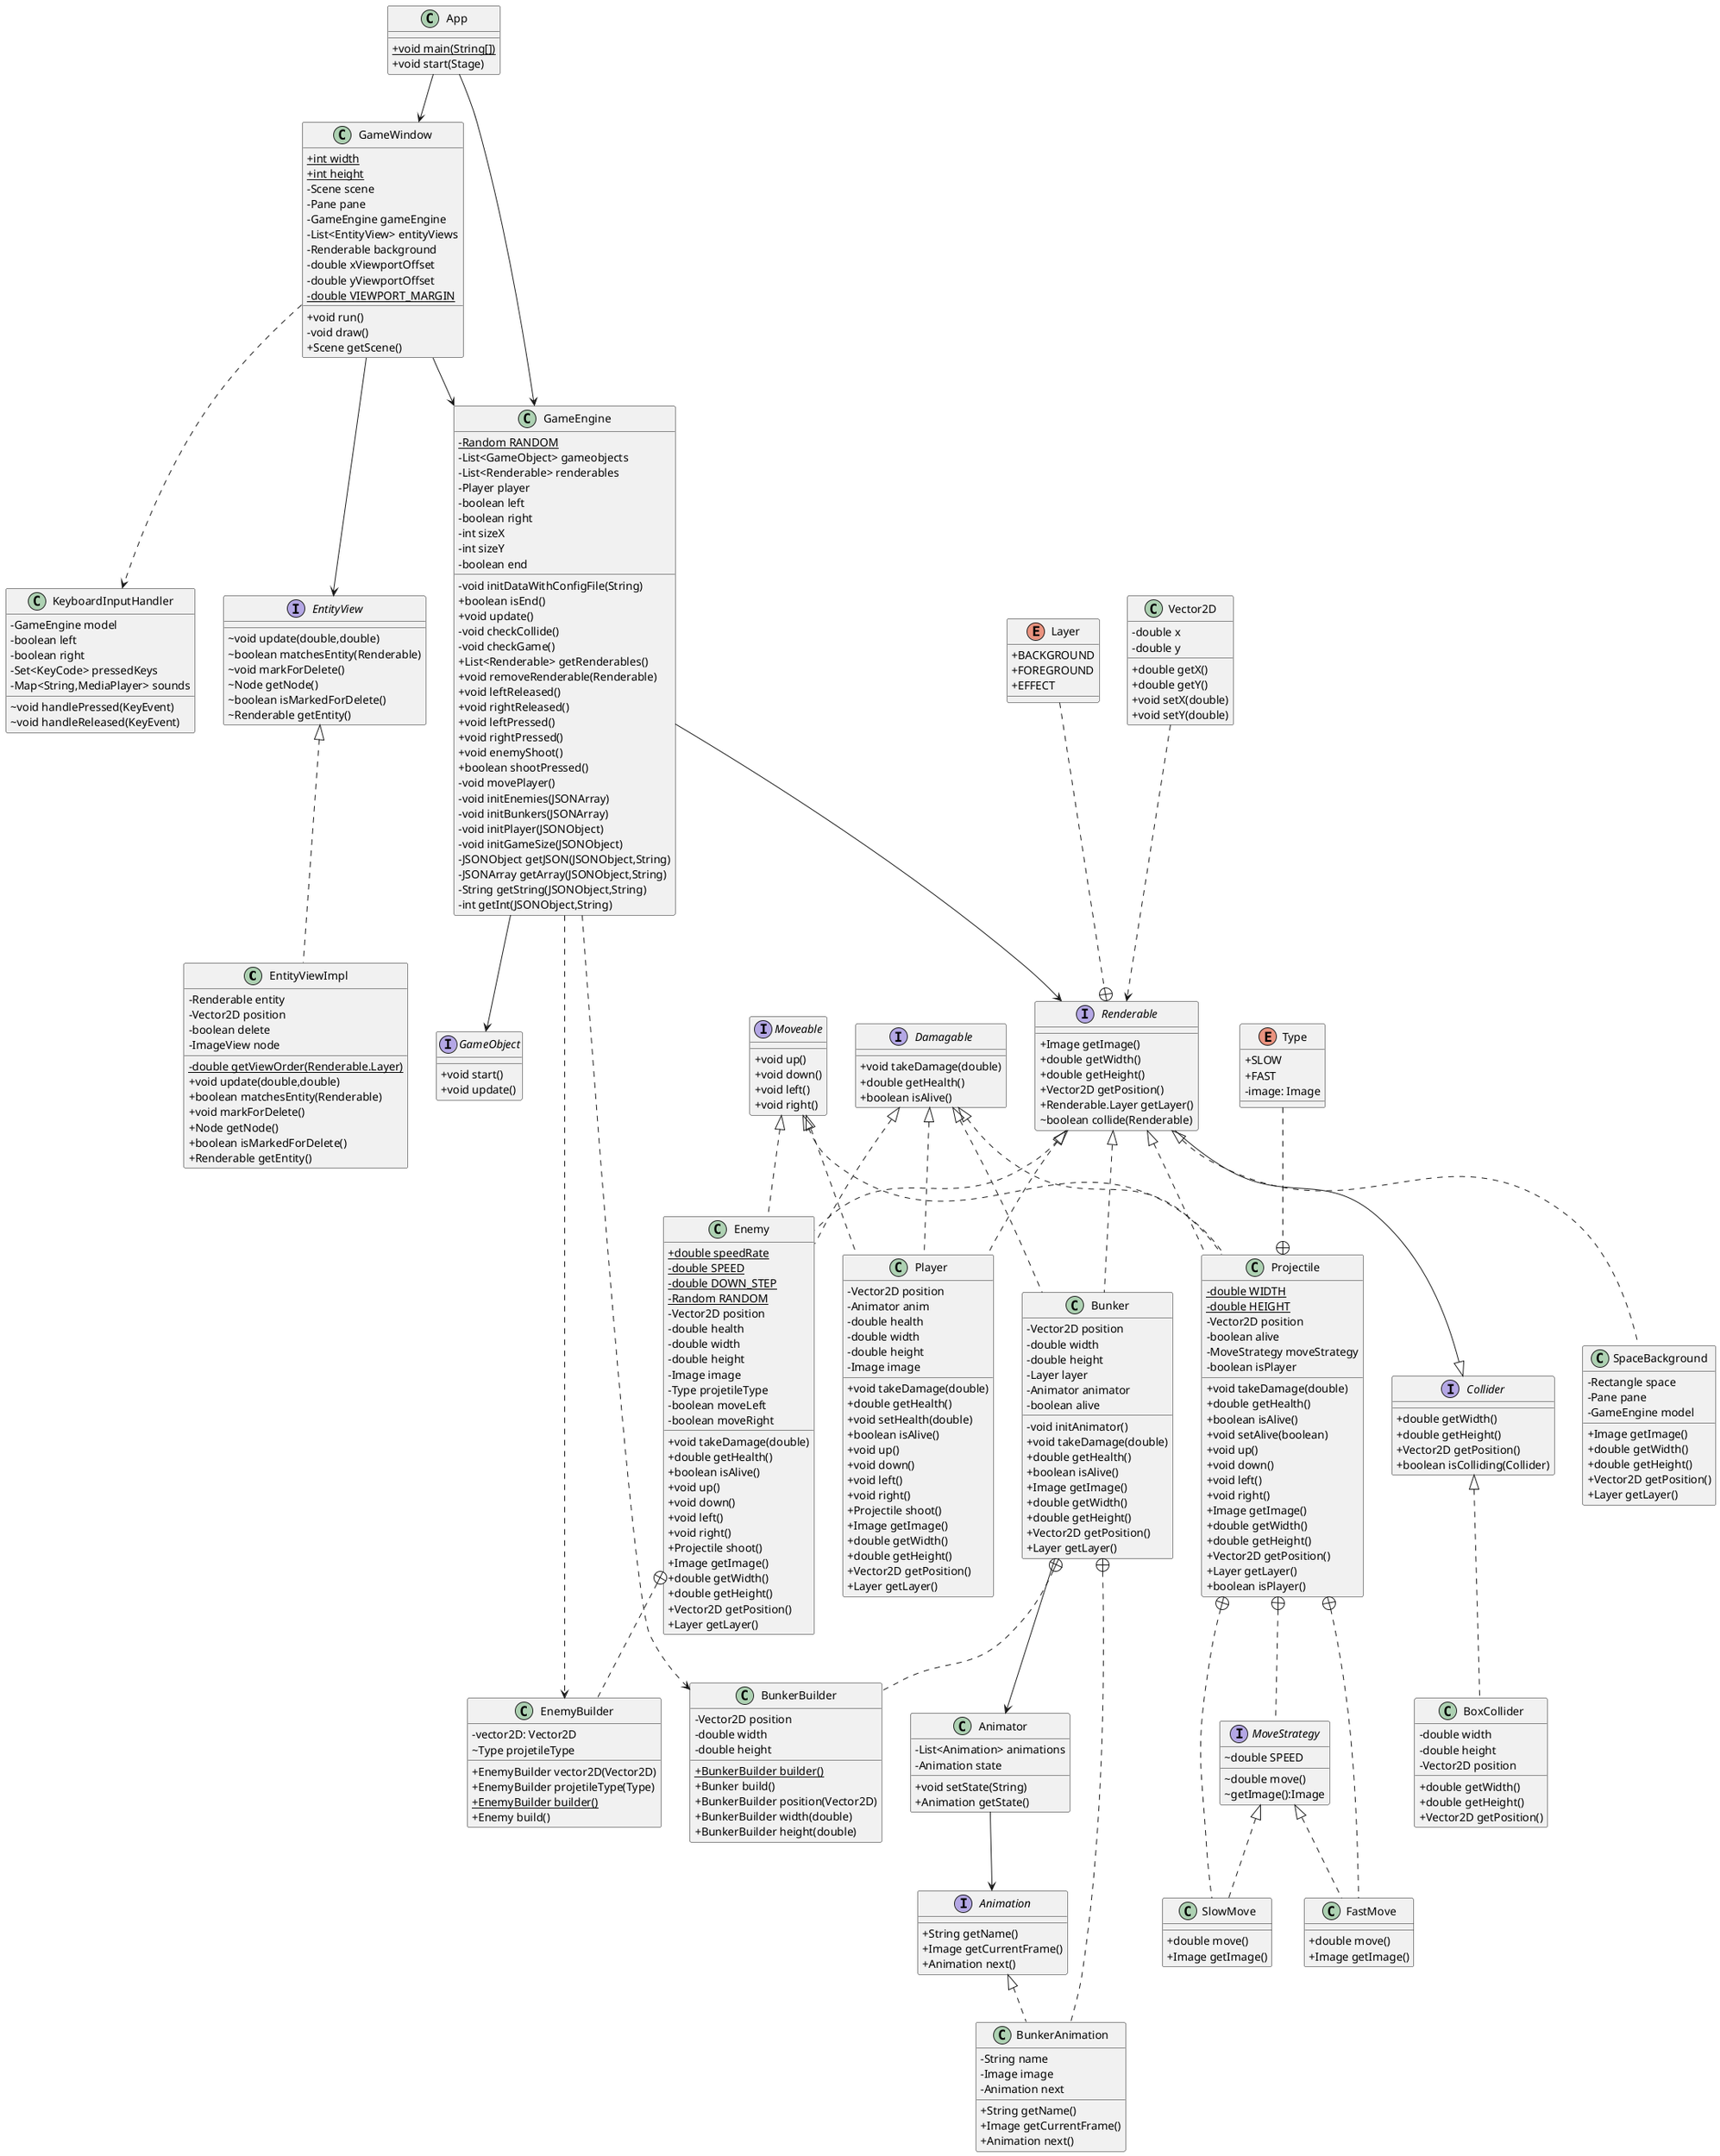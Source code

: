 @startuml
skinparam classAttributeIconSize 0

class EntityViewImpl {
- Renderable entity
- Vector2D position
- boolean delete
- ImageView node
- {static} double getViewOrder(Renderable.Layer)
+ void update(double,double)
+ boolean matchesEntity(Renderable)
+ void markForDelete()
+ Node getNode()
+ boolean isMarkedForDelete()
+ Renderable getEntity()
}
class Player {
- Vector2D position
- Animator anim
- double health
- double width
- double height
- Image image
+ void takeDamage(double)
+ double getHealth()
+ void setHealth(double)
+ boolean isAlive()
+ void up()
+ void down()
+ void left()
+ void right()
+ Projectile shoot()
+ Image getImage()
+ double getWidth()
+ double getHeight()
+ Vector2D getPosition()
+ Layer getLayer()
}
class Projectile {
- {static} double WIDTH
- {static} double HEIGHT
- Vector2D position
- boolean alive
- MoveStrategy moveStrategy
- boolean isPlayer
+ void takeDamage(double)
+ double getHealth()
+ boolean isAlive()
+ void setAlive(boolean)
+ void up()
+ void down()
+ void left()
+ void right()
+ Image getImage()
+ double getWidth()
+ double getHeight()
+ Vector2D getPosition()
+ Layer getLayer()
+ boolean isPlayer()
}
enum Type {
+  SLOW
+  FAST
-  image: Image
}
interface MoveStrategy {
~ double SPEED
~ double move()
~ getImage():Image
}
class FastMove {
+ double move()
+ Image getImage()
}
class SlowMove {
+ double move()
+ Image getImage()
}
class Vector2D {
- double x
- double y
+ double getX()
+ double getY()
+ void setX(double)
+ void setY(double)
}
interface GameObject {
+ void start()
+ void update()
}
class Enemy {
+ {static} double speedRate
- {static} double SPEED
- {static} double DOWN_STEP
- {static} Random RANDOM
- Vector2D position
- double health
- double width
- double height
- Image image
- Type projetileType
- boolean moveLeft
- boolean moveRight
+ void takeDamage(double)
+ double getHealth()
+ boolean isAlive()
+ void up()
+ void down()
+ void left()
+ void right()
+ Projectile shoot()
+ Image getImage()
+ double getWidth()
+ double getHeight()
+ Vector2D getPosition()
+ Layer getLayer()
}
class EnemyBuilder {
- vector2D: Vector2D
~ Type projetileType
+ EnemyBuilder vector2D(Vector2D)
+ EnemyBuilder projetileType(Type)
+ {static} EnemyBuilder builder()
+ Enemy build()
}
class Bunker {
- Vector2D position
- double width
- double height
- Layer layer
- Animator animator
- boolean alive
- void initAnimator()
+ void takeDamage(double)
+ double getHealth()
+ boolean isAlive()
+ Image getImage()
+ double getWidth()
+ double getHeight()
+ Vector2D getPosition()
+ Layer getLayer()
}
class BunkerAnimation {
- String name
- Image image
- Animation next
+ String getName()
+ Image getCurrentFrame()
+ Animation next()
}
class  BunkerBuilder {
- Vector2D position
- double width
- double height
+ {static} BunkerBuilder builder()
+ Bunker build()
+ BunkerBuilder position(Vector2D)
+ BunkerBuilder width(double)
+ BunkerBuilder height(double)
}
class Animator {
- List<Animation> animations
- Animation state
+ void setState(String)
+ Animation getState()
}
class GameEngine {
- {static} Random RANDOM
- List<GameObject> gameobjects
- List<Renderable> renderables
- Player player
- boolean left
- boolean right
- int sizeX
- int sizeY
- boolean end
- void initDataWithConfigFile(String)
+ boolean isEnd()
+ void update()
- void checkCollide()
- void checkGame()
+ List<Renderable> getRenderables()
+ void removeRenderable(Renderable)
+ void leftReleased()
+ void rightReleased()
+ void leftPressed()
+ void rightPressed()
+ void enemyShoot()
+ boolean shootPressed()
- void movePlayer()
- void initEnemies(JSONArray)
- void initBunkers(JSONArray)
- void initPlayer(JSONObject)
- void initGameSize(JSONObject)
- JSONObject getJSON(JSONObject,String)
- JSONArray getArray(JSONObject,String)
- String getString(JSONObject,String)
- int getInt(JSONObject,String)
}
class SpaceBackground {
- Rectangle space
- Pane pane
- GameEngine model
+ Image getImage()
+ double getWidth()
+ double getHeight()
+ Vector2D getPosition()
+ Layer getLayer()
}
class App {
+ {static} void main(String[])
+ void start(Stage)
}
class BoxCollider {
- double width
- double height
- Vector2D position
+ double getWidth()
+ double getHeight()
+ Vector2D getPosition()
}
class KeyboardInputHandler {
- GameEngine model
- boolean left
- boolean right
- Set<KeyCode> pressedKeys
- Map<String,MediaPlayer> sounds
~ void handlePressed(KeyEvent)
~ void handleReleased(KeyEvent)
}
interface Renderable {
+ Image getImage()
+ double getWidth()
+ double getHeight()
+ Vector2D getPosition()
+ Renderable.Layer getLayer()
~ boolean collide(Renderable)
}
enum Layer {
+  BACKGROUND
+  FOREGROUND
+  EFFECT
}
interface Collider {
+ double getWidth()
+ double getHeight()
+ Vector2D getPosition()
+ boolean isColliding(Collider)
}
class GameWindow {
+ {static} int width
+ {static} int height
- Scene scene
- Pane pane
- GameEngine gameEngine
- List<EntityView> entityViews
- Renderable background
- double xViewportOffset
- double yViewportOffset
- {static} double VIEWPORT_MARGIN
+ void run()
- void draw()
+ Scene getScene()
}
interface Animation {
+ String getName()
+ Image getCurrentFrame()
+ Animation next()
}
interface Damagable {
+ void takeDamage(double)
+ double getHealth()
+ boolean isAlive()
}
interface Moveable {
+ void up()
+ void down()
+ void left()
+ void right()
}
interface EntityView {
~ void update(double,double)
~ boolean matchesEntity(Renderable)
~ void markForDelete()
~ Node getNode()
~ boolean isMarkedForDelete()
~ Renderable getEntity()
}


EntityView <|.. EntityViewImpl
Moveable <|.. Player
Damagable <|.. Player
Renderable <|.. Player
Moveable <|.. Projectile
Damagable <|.. Projectile
Renderable <|.. Projectile
Projectile +.. MoveStrategy
Projectile +.. FastMove
MoveStrategy <|.. FastMove
Projectile +.. SlowMove
MoveStrategy <|.. SlowMove
Moveable <|.. Enemy
Damagable <|.. Enemy
Renderable <|.. Enemy
Enemy +.. EnemyBuilder
Damagable <|.. Bunker
Renderable <|.. Bunker
Bunker +.. BunkerAnimation
Animation <|.. BunkerAnimation
Bunker +.. BunkerBuilder
Renderable <|.. SpaceBackground
Collider <|.. BoxCollider

GameEngine ..> EnemyBuilder
GameEngine ..> BunkerBuilder
GameEngine --> GameObject
GameEngine --> Renderable

GameWindow --> GameEngine
GameWindow --> EntityView
GameWindow ..> KeyboardInputHandler

 Bunker --> Animator
 Animator --> Animation

Renderable --|> Collider


 
App --> GameEngine
App --> GameWindow

Type ..+ Projectile

Vector2D ..> Renderable
Layer ..+ Renderable
@enduml